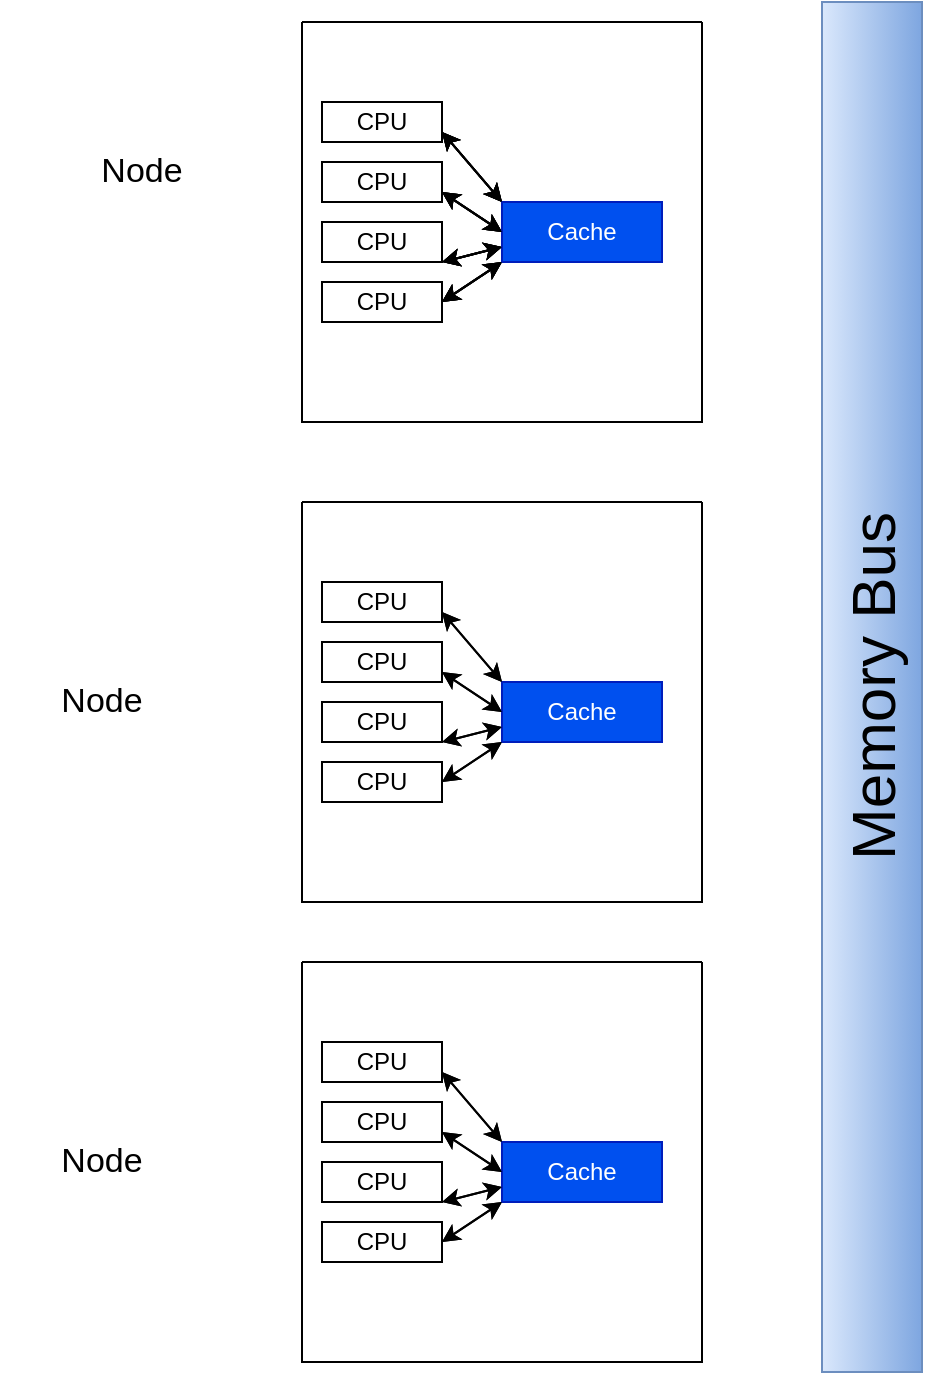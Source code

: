 <mxfile version="26.2.13">
  <diagram name="Page-1" id="OU3pMxXHmryjlKxWPQbT">
    <mxGraphModel dx="1724" dy="511" grid="1" gridSize="10" guides="1" tooltips="1" connect="1" arrows="1" fold="1" page="1" pageScale="1" pageWidth="850" pageHeight="1100" math="0" shadow="0">
      <root>
        <mxCell id="0" />
        <mxCell id="1" parent="0" />
        <mxCell id="AjegO7wUzvivlY7XIuKG-17" value="&lt;font style=&quot;font-size: 31px;&quot;&gt;Memory Bus&lt;/font&gt;" style="rounded=0;whiteSpace=wrap;html=1;rotation=-90;fillColor=#dae8fc;strokeColor=#6c8ebf;gradientColor=#7ea6e0;" vertex="1" parent="1">
          <mxGeometry x="52.5" y="367.5" width="685" height="50" as="geometry" />
        </mxCell>
        <mxCell id="AjegO7wUzvivlY7XIuKG-24" value="&lt;font style=&quot;font-size: 17px;&quot;&gt;Node&lt;/font&gt;" style="rounded=0;whiteSpace=wrap;html=1;strokeColor=#FFFFFF;" vertex="1" parent="1">
          <mxGeometry x="-20" y="105" width="100" height="60" as="geometry" />
        </mxCell>
        <mxCell id="AjegO7wUzvivlY7XIuKG-35" value="&lt;font style=&quot;font-size: 17px;&quot;&gt;Node&lt;/font&gt;" style="rounded=0;whiteSpace=wrap;html=1;strokeColor=#FFFFFF;" vertex="1" parent="1">
          <mxGeometry x="-20" y="105" width="100" height="60" as="geometry" />
        </mxCell>
        <mxCell id="AjegO7wUzvivlY7XIuKG-47" value="" style="swimlane;startSize=0;" vertex="1" parent="1">
          <mxGeometry x="110" y="60" width="200" height="200" as="geometry" />
        </mxCell>
        <mxCell id="AjegO7wUzvivlY7XIuKG-12" value="CPU" style="rounded=0;whiteSpace=wrap;html=1;" vertex="1" parent="AjegO7wUzvivlY7XIuKG-47">
          <mxGeometry x="10" y="40" width="60" height="20" as="geometry" />
        </mxCell>
        <mxCell id="AjegO7wUzvivlY7XIuKG-13" value="CPU" style="rounded=0;whiteSpace=wrap;html=1;" vertex="1" parent="AjegO7wUzvivlY7XIuKG-47">
          <mxGeometry x="10" y="70" width="60" height="20" as="geometry" />
        </mxCell>
        <mxCell id="AjegO7wUzvivlY7XIuKG-14" value="CPU" style="rounded=0;whiteSpace=wrap;html=1;" vertex="1" parent="AjegO7wUzvivlY7XIuKG-47">
          <mxGeometry x="10" y="100" width="60" height="20" as="geometry" />
        </mxCell>
        <mxCell id="AjegO7wUzvivlY7XIuKG-15" value="CPU" style="rounded=0;whiteSpace=wrap;html=1;" vertex="1" parent="AjegO7wUzvivlY7XIuKG-47">
          <mxGeometry x="10" y="130" width="60" height="20" as="geometry" />
        </mxCell>
        <mxCell id="AjegO7wUzvivlY7XIuKG-16" value="Cache" style="rounded=0;whiteSpace=wrap;html=1;fillColor=#0050ef;fontColor=#ffffff;strokeColor=#001DBC;" vertex="1" parent="AjegO7wUzvivlY7XIuKG-47">
          <mxGeometry x="100" y="90" width="80" height="30" as="geometry" />
        </mxCell>
        <mxCell id="AjegO7wUzvivlY7XIuKG-19" value="" style="endArrow=classic;startArrow=classic;html=1;rounded=0;exitX=0;exitY=0;exitDx=0;exitDy=0;entryX=1;entryY=0.75;entryDx=0;entryDy=0;" edge="1" parent="AjegO7wUzvivlY7XIuKG-47" source="AjegO7wUzvivlY7XIuKG-16" target="AjegO7wUzvivlY7XIuKG-12">
          <mxGeometry width="50" height="50" relative="1" as="geometry">
            <mxPoint x="440" y="140" as="sourcePoint" />
            <mxPoint x="530" y="100" as="targetPoint" />
            <Array as="points" />
          </mxGeometry>
        </mxCell>
        <mxCell id="AjegO7wUzvivlY7XIuKG-20" value="" style="endArrow=classic;startArrow=classic;html=1;rounded=0;entryX=1;entryY=0.5;entryDx=0;entryDy=0;exitX=0;exitY=1;exitDx=0;exitDy=0;" edge="1" parent="AjegO7wUzvivlY7XIuKG-47" source="AjegO7wUzvivlY7XIuKG-16" target="AjegO7wUzvivlY7XIuKG-15">
          <mxGeometry width="50" height="50" relative="1" as="geometry">
            <mxPoint x="100" y="80" as="sourcePoint" />
            <mxPoint x="70" y="55" as="targetPoint" />
            <Array as="points" />
          </mxGeometry>
        </mxCell>
        <mxCell id="AjegO7wUzvivlY7XIuKG-21" value="" style="endArrow=classic;startArrow=classic;html=1;rounded=0;exitX=0;exitY=0.5;exitDx=0;exitDy=0;entryX=1;entryY=0.75;entryDx=0;entryDy=0;" edge="1" parent="AjegO7wUzvivlY7XIuKG-47" source="AjegO7wUzvivlY7XIuKG-16" target="AjegO7wUzvivlY7XIuKG-13">
          <mxGeometry width="50" height="50" relative="1" as="geometry">
            <mxPoint x="110" y="90" as="sourcePoint" />
            <mxPoint x="80" y="65" as="targetPoint" />
            <Array as="points" />
          </mxGeometry>
        </mxCell>
        <mxCell id="AjegO7wUzvivlY7XIuKG-22" value="" style="endArrow=classic;startArrow=classic;html=1;rounded=0;exitX=0;exitY=0.75;exitDx=0;exitDy=0;entryX=1;entryY=1;entryDx=0;entryDy=0;" edge="1" parent="AjegO7wUzvivlY7XIuKG-47" source="AjegO7wUzvivlY7XIuKG-16" target="AjegO7wUzvivlY7XIuKG-14">
          <mxGeometry width="50" height="50" relative="1" as="geometry">
            <mxPoint x="120" y="100" as="sourcePoint" />
            <mxPoint x="90" y="75" as="targetPoint" />
            <Array as="points" />
          </mxGeometry>
        </mxCell>
        <mxCell id="AjegO7wUzvivlY7XIuKG-26" value="CPU" style="rounded=0;whiteSpace=wrap;html=1;" vertex="1" parent="AjegO7wUzvivlY7XIuKG-47">
          <mxGeometry x="10" y="40" width="60" height="20" as="geometry" />
        </mxCell>
        <mxCell id="AjegO7wUzvivlY7XIuKG-27" value="CPU" style="rounded=0;whiteSpace=wrap;html=1;" vertex="1" parent="AjegO7wUzvivlY7XIuKG-47">
          <mxGeometry x="10" y="70" width="60" height="20" as="geometry" />
        </mxCell>
        <mxCell id="AjegO7wUzvivlY7XIuKG-28" value="CPU" style="rounded=0;whiteSpace=wrap;html=1;" vertex="1" parent="AjegO7wUzvivlY7XIuKG-47">
          <mxGeometry x="10" y="100" width="60" height="20" as="geometry" />
        </mxCell>
        <mxCell id="AjegO7wUzvivlY7XIuKG-29" value="CPU" style="rounded=0;whiteSpace=wrap;html=1;" vertex="1" parent="AjegO7wUzvivlY7XIuKG-47">
          <mxGeometry x="10" y="130" width="60" height="20" as="geometry" />
        </mxCell>
        <mxCell id="AjegO7wUzvivlY7XIuKG-30" value="Cache" style="rounded=0;whiteSpace=wrap;html=1;fillColor=#0050ef;fontColor=#ffffff;strokeColor=#001DBC;" vertex="1" parent="AjegO7wUzvivlY7XIuKG-47">
          <mxGeometry x="100" y="90" width="80" height="30" as="geometry" />
        </mxCell>
        <mxCell id="AjegO7wUzvivlY7XIuKG-31" value="" style="endArrow=classic;startArrow=classic;html=1;rounded=0;exitX=0;exitY=0;exitDx=0;exitDy=0;entryX=1;entryY=0.75;entryDx=0;entryDy=0;" edge="1" parent="AjegO7wUzvivlY7XIuKG-47" source="AjegO7wUzvivlY7XIuKG-30" target="AjegO7wUzvivlY7XIuKG-26">
          <mxGeometry width="50" height="50" relative="1" as="geometry">
            <mxPoint x="440" y="140" as="sourcePoint" />
            <mxPoint x="530" y="100" as="targetPoint" />
            <Array as="points" />
          </mxGeometry>
        </mxCell>
        <mxCell id="AjegO7wUzvivlY7XIuKG-32" value="" style="endArrow=classic;startArrow=classic;html=1;rounded=0;entryX=1;entryY=0.5;entryDx=0;entryDy=0;exitX=0;exitY=1;exitDx=0;exitDy=0;" edge="1" parent="AjegO7wUzvivlY7XIuKG-47" source="AjegO7wUzvivlY7XIuKG-30" target="AjegO7wUzvivlY7XIuKG-29">
          <mxGeometry width="50" height="50" relative="1" as="geometry">
            <mxPoint x="100" y="80" as="sourcePoint" />
            <mxPoint x="70" y="55" as="targetPoint" />
            <Array as="points" />
          </mxGeometry>
        </mxCell>
        <mxCell id="AjegO7wUzvivlY7XIuKG-33" value="" style="endArrow=classic;startArrow=classic;html=1;rounded=0;exitX=0;exitY=0.5;exitDx=0;exitDy=0;entryX=1;entryY=0.75;entryDx=0;entryDy=0;" edge="1" parent="AjegO7wUzvivlY7XIuKG-47" source="AjegO7wUzvivlY7XIuKG-30" target="AjegO7wUzvivlY7XIuKG-27">
          <mxGeometry width="50" height="50" relative="1" as="geometry">
            <mxPoint x="110" y="90" as="sourcePoint" />
            <mxPoint x="80" y="65" as="targetPoint" />
            <Array as="points" />
          </mxGeometry>
        </mxCell>
        <mxCell id="AjegO7wUzvivlY7XIuKG-34" value="" style="endArrow=classic;startArrow=classic;html=1;rounded=0;exitX=0;exitY=0.75;exitDx=0;exitDy=0;entryX=1;entryY=1;entryDx=0;entryDy=0;" edge="1" parent="AjegO7wUzvivlY7XIuKG-47" source="AjegO7wUzvivlY7XIuKG-30" target="AjegO7wUzvivlY7XIuKG-28">
          <mxGeometry width="50" height="50" relative="1" as="geometry">
            <mxPoint x="120" y="100" as="sourcePoint" />
            <mxPoint x="90" y="75" as="targetPoint" />
            <Array as="points" />
          </mxGeometry>
        </mxCell>
        <mxCell id="AjegO7wUzvivlY7XIuKG-49" value="" style="swimlane;startSize=0;" vertex="1" parent="1">
          <mxGeometry x="110" y="60" width="200" height="200" as="geometry" />
        </mxCell>
        <mxCell id="AjegO7wUzvivlY7XIuKG-50" value="CPU" style="rounded=0;whiteSpace=wrap;html=1;" vertex="1" parent="AjegO7wUzvivlY7XIuKG-49">
          <mxGeometry x="10" y="40" width="60" height="20" as="geometry" />
        </mxCell>
        <mxCell id="AjegO7wUzvivlY7XIuKG-51" value="CPU" style="rounded=0;whiteSpace=wrap;html=1;" vertex="1" parent="AjegO7wUzvivlY7XIuKG-49">
          <mxGeometry x="10" y="70" width="60" height="20" as="geometry" />
        </mxCell>
        <mxCell id="AjegO7wUzvivlY7XIuKG-52" value="CPU" style="rounded=0;whiteSpace=wrap;html=1;" vertex="1" parent="AjegO7wUzvivlY7XIuKG-49">
          <mxGeometry x="10" y="100" width="60" height="20" as="geometry" />
        </mxCell>
        <mxCell id="AjegO7wUzvivlY7XIuKG-53" value="CPU" style="rounded=0;whiteSpace=wrap;html=1;" vertex="1" parent="AjegO7wUzvivlY7XIuKG-49">
          <mxGeometry x="10" y="130" width="60" height="20" as="geometry" />
        </mxCell>
        <mxCell id="AjegO7wUzvivlY7XIuKG-54" value="Cache" style="rounded=0;whiteSpace=wrap;html=1;fillColor=#0050ef;fontColor=#ffffff;strokeColor=#001DBC;" vertex="1" parent="AjegO7wUzvivlY7XIuKG-49">
          <mxGeometry x="100" y="90" width="80" height="30" as="geometry" />
        </mxCell>
        <mxCell id="AjegO7wUzvivlY7XIuKG-55" value="" style="endArrow=classic;startArrow=classic;html=1;rounded=0;exitX=0;exitY=0;exitDx=0;exitDy=0;entryX=1;entryY=0.75;entryDx=0;entryDy=0;" edge="1" parent="AjegO7wUzvivlY7XIuKG-49" source="AjegO7wUzvivlY7XIuKG-54" target="AjegO7wUzvivlY7XIuKG-50">
          <mxGeometry width="50" height="50" relative="1" as="geometry">
            <mxPoint x="440" y="140" as="sourcePoint" />
            <mxPoint x="530" y="100" as="targetPoint" />
            <Array as="points" />
          </mxGeometry>
        </mxCell>
        <mxCell id="AjegO7wUzvivlY7XIuKG-56" value="" style="endArrow=classic;startArrow=classic;html=1;rounded=0;entryX=1;entryY=0.5;entryDx=0;entryDy=0;exitX=0;exitY=1;exitDx=0;exitDy=0;" edge="1" parent="AjegO7wUzvivlY7XIuKG-49" source="AjegO7wUzvivlY7XIuKG-54" target="AjegO7wUzvivlY7XIuKG-53">
          <mxGeometry width="50" height="50" relative="1" as="geometry">
            <mxPoint x="100" y="80" as="sourcePoint" />
            <mxPoint x="70" y="55" as="targetPoint" />
            <Array as="points" />
          </mxGeometry>
        </mxCell>
        <mxCell id="AjegO7wUzvivlY7XIuKG-57" value="" style="endArrow=classic;startArrow=classic;html=1;rounded=0;exitX=0;exitY=0.5;exitDx=0;exitDy=0;entryX=1;entryY=0.75;entryDx=0;entryDy=0;" edge="1" parent="AjegO7wUzvivlY7XIuKG-49" source="AjegO7wUzvivlY7XIuKG-54" target="AjegO7wUzvivlY7XIuKG-51">
          <mxGeometry width="50" height="50" relative="1" as="geometry">
            <mxPoint x="110" y="90" as="sourcePoint" />
            <mxPoint x="80" y="65" as="targetPoint" />
            <Array as="points" />
          </mxGeometry>
        </mxCell>
        <mxCell id="AjegO7wUzvivlY7XIuKG-58" value="" style="endArrow=classic;startArrow=classic;html=1;rounded=0;exitX=0;exitY=0.75;exitDx=0;exitDy=0;entryX=1;entryY=1;entryDx=0;entryDy=0;" edge="1" parent="AjegO7wUzvivlY7XIuKG-49" source="AjegO7wUzvivlY7XIuKG-54" target="AjegO7wUzvivlY7XIuKG-52">
          <mxGeometry width="50" height="50" relative="1" as="geometry">
            <mxPoint x="120" y="100" as="sourcePoint" />
            <mxPoint x="90" y="75" as="targetPoint" />
            <Array as="points" />
          </mxGeometry>
        </mxCell>
        <mxCell id="AjegO7wUzvivlY7XIuKG-59" value="CPU" style="rounded=0;whiteSpace=wrap;html=1;" vertex="1" parent="AjegO7wUzvivlY7XIuKG-49">
          <mxGeometry x="10" y="40" width="60" height="20" as="geometry" />
        </mxCell>
        <mxCell id="AjegO7wUzvivlY7XIuKG-60" value="CPU" style="rounded=0;whiteSpace=wrap;html=1;" vertex="1" parent="AjegO7wUzvivlY7XIuKG-49">
          <mxGeometry x="10" y="70" width="60" height="20" as="geometry" />
        </mxCell>
        <mxCell id="AjegO7wUzvivlY7XIuKG-61" value="CPU" style="rounded=0;whiteSpace=wrap;html=1;" vertex="1" parent="AjegO7wUzvivlY7XIuKG-49">
          <mxGeometry x="10" y="100" width="60" height="20" as="geometry" />
        </mxCell>
        <mxCell id="AjegO7wUzvivlY7XIuKG-62" value="CPU" style="rounded=0;whiteSpace=wrap;html=1;" vertex="1" parent="AjegO7wUzvivlY7XIuKG-49">
          <mxGeometry x="10" y="130" width="60" height="20" as="geometry" />
        </mxCell>
        <mxCell id="AjegO7wUzvivlY7XIuKG-63" value="Cache" style="rounded=0;whiteSpace=wrap;html=1;fillColor=#0050ef;fontColor=#ffffff;strokeColor=#001DBC;" vertex="1" parent="AjegO7wUzvivlY7XIuKG-49">
          <mxGeometry x="100" y="90" width="80" height="30" as="geometry" />
        </mxCell>
        <mxCell id="AjegO7wUzvivlY7XIuKG-64" value="" style="endArrow=classic;startArrow=classic;html=1;rounded=0;exitX=0;exitY=0;exitDx=0;exitDy=0;entryX=1;entryY=0.75;entryDx=0;entryDy=0;" edge="1" parent="AjegO7wUzvivlY7XIuKG-49" source="AjegO7wUzvivlY7XIuKG-63" target="AjegO7wUzvivlY7XIuKG-59">
          <mxGeometry width="50" height="50" relative="1" as="geometry">
            <mxPoint x="440" y="140" as="sourcePoint" />
            <mxPoint x="530" y="100" as="targetPoint" />
            <Array as="points" />
          </mxGeometry>
        </mxCell>
        <mxCell id="AjegO7wUzvivlY7XIuKG-65" value="" style="endArrow=classic;startArrow=classic;html=1;rounded=0;entryX=1;entryY=0.5;entryDx=0;entryDy=0;exitX=0;exitY=1;exitDx=0;exitDy=0;" edge="1" parent="AjegO7wUzvivlY7XIuKG-49" source="AjegO7wUzvivlY7XIuKG-63" target="AjegO7wUzvivlY7XIuKG-62">
          <mxGeometry width="50" height="50" relative="1" as="geometry">
            <mxPoint x="100" y="80" as="sourcePoint" />
            <mxPoint x="70" y="55" as="targetPoint" />
            <Array as="points" />
          </mxGeometry>
        </mxCell>
        <mxCell id="AjegO7wUzvivlY7XIuKG-66" value="" style="endArrow=classic;startArrow=classic;html=1;rounded=0;exitX=0;exitY=0.5;exitDx=0;exitDy=0;entryX=1;entryY=0.75;entryDx=0;entryDy=0;" edge="1" parent="AjegO7wUzvivlY7XIuKG-49" source="AjegO7wUzvivlY7XIuKG-63" target="AjegO7wUzvivlY7XIuKG-60">
          <mxGeometry width="50" height="50" relative="1" as="geometry">
            <mxPoint x="110" y="90" as="sourcePoint" />
            <mxPoint x="80" y="65" as="targetPoint" />
            <Array as="points" />
          </mxGeometry>
        </mxCell>
        <mxCell id="AjegO7wUzvivlY7XIuKG-67" value="" style="endArrow=classic;startArrow=classic;html=1;rounded=0;exitX=0;exitY=0.75;exitDx=0;exitDy=0;entryX=1;entryY=1;entryDx=0;entryDy=0;" edge="1" parent="AjegO7wUzvivlY7XIuKG-49" source="AjegO7wUzvivlY7XIuKG-63" target="AjegO7wUzvivlY7XIuKG-61">
          <mxGeometry width="50" height="50" relative="1" as="geometry">
            <mxPoint x="120" y="100" as="sourcePoint" />
            <mxPoint x="90" y="75" as="targetPoint" />
            <Array as="points" />
          </mxGeometry>
        </mxCell>
        <mxCell id="AjegO7wUzvivlY7XIuKG-68" value="" style="swimlane;startSize=0;" vertex="1" parent="1">
          <mxGeometry x="110" y="300" width="200" height="200" as="geometry" />
        </mxCell>
        <mxCell id="AjegO7wUzvivlY7XIuKG-69" value="CPU" style="rounded=0;whiteSpace=wrap;html=1;" vertex="1" parent="AjegO7wUzvivlY7XIuKG-68">
          <mxGeometry x="10" y="40" width="60" height="20" as="geometry" />
        </mxCell>
        <mxCell id="AjegO7wUzvivlY7XIuKG-70" value="CPU" style="rounded=0;whiteSpace=wrap;html=1;" vertex="1" parent="AjegO7wUzvivlY7XIuKG-68">
          <mxGeometry x="10" y="70" width="60" height="20" as="geometry" />
        </mxCell>
        <mxCell id="AjegO7wUzvivlY7XIuKG-71" value="CPU" style="rounded=0;whiteSpace=wrap;html=1;" vertex="1" parent="AjegO7wUzvivlY7XIuKG-68">
          <mxGeometry x="10" y="100" width="60" height="20" as="geometry" />
        </mxCell>
        <mxCell id="AjegO7wUzvivlY7XIuKG-72" value="CPU" style="rounded=0;whiteSpace=wrap;html=1;" vertex="1" parent="AjegO7wUzvivlY7XIuKG-68">
          <mxGeometry x="10" y="130" width="60" height="20" as="geometry" />
        </mxCell>
        <mxCell id="AjegO7wUzvivlY7XIuKG-73" value="Cache" style="rounded=0;whiteSpace=wrap;html=1;fillColor=#0050ef;fontColor=#ffffff;strokeColor=#001DBC;" vertex="1" parent="AjegO7wUzvivlY7XIuKG-68">
          <mxGeometry x="100" y="90" width="80" height="30" as="geometry" />
        </mxCell>
        <mxCell id="AjegO7wUzvivlY7XIuKG-74" value="" style="endArrow=classic;startArrow=classic;html=1;rounded=0;exitX=0;exitY=0;exitDx=0;exitDy=0;entryX=1;entryY=0.75;entryDx=0;entryDy=0;" edge="1" parent="AjegO7wUzvivlY7XIuKG-68" source="AjegO7wUzvivlY7XIuKG-73" target="AjegO7wUzvivlY7XIuKG-69">
          <mxGeometry width="50" height="50" relative="1" as="geometry">
            <mxPoint x="440" y="140" as="sourcePoint" />
            <mxPoint x="530" y="100" as="targetPoint" />
            <Array as="points" />
          </mxGeometry>
        </mxCell>
        <mxCell id="AjegO7wUzvivlY7XIuKG-75" value="" style="endArrow=classic;startArrow=classic;html=1;rounded=0;entryX=1;entryY=0.5;entryDx=0;entryDy=0;exitX=0;exitY=1;exitDx=0;exitDy=0;" edge="1" parent="AjegO7wUzvivlY7XIuKG-68" source="AjegO7wUzvivlY7XIuKG-73" target="AjegO7wUzvivlY7XIuKG-72">
          <mxGeometry width="50" height="50" relative="1" as="geometry">
            <mxPoint x="100" y="80" as="sourcePoint" />
            <mxPoint x="70" y="55" as="targetPoint" />
            <Array as="points" />
          </mxGeometry>
        </mxCell>
        <mxCell id="AjegO7wUzvivlY7XIuKG-76" value="" style="endArrow=classic;startArrow=classic;html=1;rounded=0;exitX=0;exitY=0.5;exitDx=0;exitDy=0;entryX=1;entryY=0.75;entryDx=0;entryDy=0;" edge="1" parent="AjegO7wUzvivlY7XIuKG-68" source="AjegO7wUzvivlY7XIuKG-73" target="AjegO7wUzvivlY7XIuKG-70">
          <mxGeometry width="50" height="50" relative="1" as="geometry">
            <mxPoint x="110" y="90" as="sourcePoint" />
            <mxPoint x="80" y="65" as="targetPoint" />
            <Array as="points" />
          </mxGeometry>
        </mxCell>
        <mxCell id="AjegO7wUzvivlY7XIuKG-77" value="" style="endArrow=classic;startArrow=classic;html=1;rounded=0;exitX=0;exitY=0.75;exitDx=0;exitDy=0;entryX=1;entryY=1;entryDx=0;entryDy=0;" edge="1" parent="AjegO7wUzvivlY7XIuKG-68" source="AjegO7wUzvivlY7XIuKG-73" target="AjegO7wUzvivlY7XIuKG-71">
          <mxGeometry width="50" height="50" relative="1" as="geometry">
            <mxPoint x="120" y="100" as="sourcePoint" />
            <mxPoint x="90" y="75" as="targetPoint" />
            <Array as="points" />
          </mxGeometry>
        </mxCell>
        <mxCell id="AjegO7wUzvivlY7XIuKG-78" value="CPU" style="rounded=0;whiteSpace=wrap;html=1;" vertex="1" parent="AjegO7wUzvivlY7XIuKG-68">
          <mxGeometry x="10" y="40" width="60" height="20" as="geometry" />
        </mxCell>
        <mxCell id="AjegO7wUzvivlY7XIuKG-79" value="CPU" style="rounded=0;whiteSpace=wrap;html=1;" vertex="1" parent="AjegO7wUzvivlY7XIuKG-68">
          <mxGeometry x="10" y="70" width="60" height="20" as="geometry" />
        </mxCell>
        <mxCell id="AjegO7wUzvivlY7XIuKG-80" value="CPU" style="rounded=0;whiteSpace=wrap;html=1;" vertex="1" parent="AjegO7wUzvivlY7XIuKG-68">
          <mxGeometry x="10" y="100" width="60" height="20" as="geometry" />
        </mxCell>
        <mxCell id="AjegO7wUzvivlY7XIuKG-81" value="CPU" style="rounded=0;whiteSpace=wrap;html=1;" vertex="1" parent="AjegO7wUzvivlY7XIuKG-68">
          <mxGeometry x="10" y="130" width="60" height="20" as="geometry" />
        </mxCell>
        <mxCell id="AjegO7wUzvivlY7XIuKG-82" value="Cache" style="rounded=0;whiteSpace=wrap;html=1;fillColor=#0050ef;fontColor=#ffffff;strokeColor=#001DBC;" vertex="1" parent="AjegO7wUzvivlY7XIuKG-68">
          <mxGeometry x="100" y="90" width="80" height="30" as="geometry" />
        </mxCell>
        <mxCell id="AjegO7wUzvivlY7XIuKG-83" value="" style="endArrow=classic;startArrow=classic;html=1;rounded=0;exitX=0;exitY=0;exitDx=0;exitDy=0;entryX=1;entryY=0.75;entryDx=0;entryDy=0;" edge="1" parent="AjegO7wUzvivlY7XIuKG-68" source="AjegO7wUzvivlY7XIuKG-82" target="AjegO7wUzvivlY7XIuKG-78">
          <mxGeometry width="50" height="50" relative="1" as="geometry">
            <mxPoint x="440" y="140" as="sourcePoint" />
            <mxPoint x="530" y="100" as="targetPoint" />
            <Array as="points" />
          </mxGeometry>
        </mxCell>
        <mxCell id="AjegO7wUzvivlY7XIuKG-84" value="" style="endArrow=classic;startArrow=classic;html=1;rounded=0;entryX=1;entryY=0.5;entryDx=0;entryDy=0;exitX=0;exitY=1;exitDx=0;exitDy=0;" edge="1" parent="AjegO7wUzvivlY7XIuKG-68" source="AjegO7wUzvivlY7XIuKG-82" target="AjegO7wUzvivlY7XIuKG-81">
          <mxGeometry width="50" height="50" relative="1" as="geometry">
            <mxPoint x="100" y="80" as="sourcePoint" />
            <mxPoint x="70" y="55" as="targetPoint" />
            <Array as="points" />
          </mxGeometry>
        </mxCell>
        <mxCell id="AjegO7wUzvivlY7XIuKG-85" value="" style="endArrow=classic;startArrow=classic;html=1;rounded=0;exitX=0;exitY=0.5;exitDx=0;exitDy=0;entryX=1;entryY=0.75;entryDx=0;entryDy=0;" edge="1" parent="AjegO7wUzvivlY7XIuKG-68" source="AjegO7wUzvivlY7XIuKG-82" target="AjegO7wUzvivlY7XIuKG-79">
          <mxGeometry width="50" height="50" relative="1" as="geometry">
            <mxPoint x="110" y="90" as="sourcePoint" />
            <mxPoint x="80" y="65" as="targetPoint" />
            <Array as="points" />
          </mxGeometry>
        </mxCell>
        <mxCell id="AjegO7wUzvivlY7XIuKG-86" value="" style="endArrow=classic;startArrow=classic;html=1;rounded=0;exitX=0;exitY=0.75;exitDx=0;exitDy=0;entryX=1;entryY=1;entryDx=0;entryDy=0;" edge="1" parent="AjegO7wUzvivlY7XIuKG-68" source="AjegO7wUzvivlY7XIuKG-82" target="AjegO7wUzvivlY7XIuKG-80">
          <mxGeometry width="50" height="50" relative="1" as="geometry">
            <mxPoint x="120" y="100" as="sourcePoint" />
            <mxPoint x="90" y="75" as="targetPoint" />
            <Array as="points" />
          </mxGeometry>
        </mxCell>
        <mxCell id="AjegO7wUzvivlY7XIuKG-87" value="" style="swimlane;startSize=0;" vertex="1" parent="1">
          <mxGeometry x="110" y="530" width="200" height="200" as="geometry" />
        </mxCell>
        <mxCell id="AjegO7wUzvivlY7XIuKG-88" value="CPU" style="rounded=0;whiteSpace=wrap;html=1;" vertex="1" parent="AjegO7wUzvivlY7XIuKG-87">
          <mxGeometry x="10" y="40" width="60" height="20" as="geometry" />
        </mxCell>
        <mxCell id="AjegO7wUzvivlY7XIuKG-89" value="CPU" style="rounded=0;whiteSpace=wrap;html=1;" vertex="1" parent="AjegO7wUzvivlY7XIuKG-87">
          <mxGeometry x="10" y="70" width="60" height="20" as="geometry" />
        </mxCell>
        <mxCell id="AjegO7wUzvivlY7XIuKG-90" value="CPU" style="rounded=0;whiteSpace=wrap;html=1;" vertex="1" parent="AjegO7wUzvivlY7XIuKG-87">
          <mxGeometry x="10" y="100" width="60" height="20" as="geometry" />
        </mxCell>
        <mxCell id="AjegO7wUzvivlY7XIuKG-91" value="CPU" style="rounded=0;whiteSpace=wrap;html=1;" vertex="1" parent="AjegO7wUzvivlY7XIuKG-87">
          <mxGeometry x="10" y="130" width="60" height="20" as="geometry" />
        </mxCell>
        <mxCell id="AjegO7wUzvivlY7XIuKG-92" value="Cache" style="rounded=0;whiteSpace=wrap;html=1;fillColor=#0050ef;fontColor=#ffffff;strokeColor=#001DBC;" vertex="1" parent="AjegO7wUzvivlY7XIuKG-87">
          <mxGeometry x="100" y="90" width="80" height="30" as="geometry" />
        </mxCell>
        <mxCell id="AjegO7wUzvivlY7XIuKG-93" value="" style="endArrow=classic;startArrow=classic;html=1;rounded=0;exitX=0;exitY=0;exitDx=0;exitDy=0;entryX=1;entryY=0.75;entryDx=0;entryDy=0;" edge="1" parent="AjegO7wUzvivlY7XIuKG-87" source="AjegO7wUzvivlY7XIuKG-92" target="AjegO7wUzvivlY7XIuKG-88">
          <mxGeometry width="50" height="50" relative="1" as="geometry">
            <mxPoint x="440" y="140" as="sourcePoint" />
            <mxPoint x="530" y="100" as="targetPoint" />
            <Array as="points" />
          </mxGeometry>
        </mxCell>
        <mxCell id="AjegO7wUzvivlY7XIuKG-94" value="" style="endArrow=classic;startArrow=classic;html=1;rounded=0;entryX=1;entryY=0.5;entryDx=0;entryDy=0;exitX=0;exitY=1;exitDx=0;exitDy=0;" edge="1" parent="AjegO7wUzvivlY7XIuKG-87" source="AjegO7wUzvivlY7XIuKG-92" target="AjegO7wUzvivlY7XIuKG-91">
          <mxGeometry width="50" height="50" relative="1" as="geometry">
            <mxPoint x="100" y="80" as="sourcePoint" />
            <mxPoint x="70" y="55" as="targetPoint" />
            <Array as="points" />
          </mxGeometry>
        </mxCell>
        <mxCell id="AjegO7wUzvivlY7XIuKG-95" value="" style="endArrow=classic;startArrow=classic;html=1;rounded=0;exitX=0;exitY=0.5;exitDx=0;exitDy=0;entryX=1;entryY=0.75;entryDx=0;entryDy=0;" edge="1" parent="AjegO7wUzvivlY7XIuKG-87" source="AjegO7wUzvivlY7XIuKG-92" target="AjegO7wUzvivlY7XIuKG-89">
          <mxGeometry width="50" height="50" relative="1" as="geometry">
            <mxPoint x="110" y="90" as="sourcePoint" />
            <mxPoint x="80" y="65" as="targetPoint" />
            <Array as="points" />
          </mxGeometry>
        </mxCell>
        <mxCell id="AjegO7wUzvivlY7XIuKG-96" value="" style="endArrow=classic;startArrow=classic;html=1;rounded=0;exitX=0;exitY=0.75;exitDx=0;exitDy=0;entryX=1;entryY=1;entryDx=0;entryDy=0;" edge="1" parent="AjegO7wUzvivlY7XIuKG-87" source="AjegO7wUzvivlY7XIuKG-92" target="AjegO7wUzvivlY7XIuKG-90">
          <mxGeometry width="50" height="50" relative="1" as="geometry">
            <mxPoint x="120" y="100" as="sourcePoint" />
            <mxPoint x="90" y="75" as="targetPoint" />
            <Array as="points" />
          </mxGeometry>
        </mxCell>
        <mxCell id="AjegO7wUzvivlY7XIuKG-97" value="CPU" style="rounded=0;whiteSpace=wrap;html=1;" vertex="1" parent="AjegO7wUzvivlY7XIuKG-87">
          <mxGeometry x="10" y="40" width="60" height="20" as="geometry" />
        </mxCell>
        <mxCell id="AjegO7wUzvivlY7XIuKG-98" value="CPU" style="rounded=0;whiteSpace=wrap;html=1;" vertex="1" parent="AjegO7wUzvivlY7XIuKG-87">
          <mxGeometry x="10" y="70" width="60" height="20" as="geometry" />
        </mxCell>
        <mxCell id="AjegO7wUzvivlY7XIuKG-99" value="CPU" style="rounded=0;whiteSpace=wrap;html=1;" vertex="1" parent="AjegO7wUzvivlY7XIuKG-87">
          <mxGeometry x="10" y="100" width="60" height="20" as="geometry" />
        </mxCell>
        <mxCell id="AjegO7wUzvivlY7XIuKG-100" value="CPU" style="rounded=0;whiteSpace=wrap;html=1;" vertex="1" parent="AjegO7wUzvivlY7XIuKG-87">
          <mxGeometry x="10" y="130" width="60" height="20" as="geometry" />
        </mxCell>
        <mxCell id="AjegO7wUzvivlY7XIuKG-101" value="Cache" style="rounded=0;whiteSpace=wrap;html=1;fillColor=#0050ef;fontColor=#ffffff;strokeColor=#001DBC;" vertex="1" parent="AjegO7wUzvivlY7XIuKG-87">
          <mxGeometry x="100" y="90" width="80" height="30" as="geometry" />
        </mxCell>
        <mxCell id="AjegO7wUzvivlY7XIuKG-102" value="" style="endArrow=classic;startArrow=classic;html=1;rounded=0;exitX=0;exitY=0;exitDx=0;exitDy=0;entryX=1;entryY=0.75;entryDx=0;entryDy=0;" edge="1" parent="AjegO7wUzvivlY7XIuKG-87" source="AjegO7wUzvivlY7XIuKG-101" target="AjegO7wUzvivlY7XIuKG-97">
          <mxGeometry width="50" height="50" relative="1" as="geometry">
            <mxPoint x="440" y="140" as="sourcePoint" />
            <mxPoint x="530" y="100" as="targetPoint" />
            <Array as="points" />
          </mxGeometry>
        </mxCell>
        <mxCell id="AjegO7wUzvivlY7XIuKG-103" value="" style="endArrow=classic;startArrow=classic;html=1;rounded=0;entryX=1;entryY=0.5;entryDx=0;entryDy=0;exitX=0;exitY=1;exitDx=0;exitDy=0;" edge="1" parent="AjegO7wUzvivlY7XIuKG-87" source="AjegO7wUzvivlY7XIuKG-101" target="AjegO7wUzvivlY7XIuKG-100">
          <mxGeometry width="50" height="50" relative="1" as="geometry">
            <mxPoint x="100" y="80" as="sourcePoint" />
            <mxPoint x="70" y="55" as="targetPoint" />
            <Array as="points" />
          </mxGeometry>
        </mxCell>
        <mxCell id="AjegO7wUzvivlY7XIuKG-104" value="" style="endArrow=classic;startArrow=classic;html=1;rounded=0;exitX=0;exitY=0.5;exitDx=0;exitDy=0;entryX=1;entryY=0.75;entryDx=0;entryDy=0;" edge="1" parent="AjegO7wUzvivlY7XIuKG-87" source="AjegO7wUzvivlY7XIuKG-101" target="AjegO7wUzvivlY7XIuKG-98">
          <mxGeometry width="50" height="50" relative="1" as="geometry">
            <mxPoint x="110" y="90" as="sourcePoint" />
            <mxPoint x="80" y="65" as="targetPoint" />
            <Array as="points" />
          </mxGeometry>
        </mxCell>
        <mxCell id="AjegO7wUzvivlY7XIuKG-105" value="" style="endArrow=classic;startArrow=classic;html=1;rounded=0;exitX=0;exitY=0.75;exitDx=0;exitDy=0;entryX=1;entryY=1;entryDx=0;entryDy=0;" edge="1" parent="AjegO7wUzvivlY7XIuKG-87" source="AjegO7wUzvivlY7XIuKG-101" target="AjegO7wUzvivlY7XIuKG-99">
          <mxGeometry width="50" height="50" relative="1" as="geometry">
            <mxPoint x="120" y="100" as="sourcePoint" />
            <mxPoint x="90" y="75" as="targetPoint" />
            <Array as="points" />
          </mxGeometry>
        </mxCell>
        <mxCell id="AjegO7wUzvivlY7XIuKG-106" value="&lt;font style=&quot;font-size: 17px;&quot;&gt;Node&lt;/font&gt;" style="rounded=0;whiteSpace=wrap;html=1;strokeColor=#FFFFFF;" vertex="1" parent="1">
          <mxGeometry x="-20" y="105" width="100" height="60" as="geometry" />
        </mxCell>
        <mxCell id="AjegO7wUzvivlY7XIuKG-107" value="&lt;font style=&quot;font-size: 17px;&quot;&gt;Node&lt;/font&gt;" style="rounded=0;whiteSpace=wrap;html=1;strokeColor=#FFFFFF;" vertex="1" parent="1">
          <mxGeometry x="-20" y="105" width="100" height="60" as="geometry" />
        </mxCell>
        <mxCell id="AjegO7wUzvivlY7XIuKG-108" value="&lt;font style=&quot;font-size: 17px;&quot;&gt;Node&lt;/font&gt;" style="rounded=0;whiteSpace=wrap;html=1;strokeColor=#FFFFFF;" vertex="1" parent="1">
          <mxGeometry x="-40" y="370" width="100" height="60" as="geometry" />
        </mxCell>
        <mxCell id="AjegO7wUzvivlY7XIuKG-109" value="&lt;font style=&quot;font-size: 17px;&quot;&gt;Node&lt;/font&gt;" style="rounded=0;whiteSpace=wrap;html=1;strokeColor=#FFFFFF;" vertex="1" parent="1">
          <mxGeometry x="-40" y="370" width="100" height="60" as="geometry" />
        </mxCell>
        <mxCell id="AjegO7wUzvivlY7XIuKG-110" value="&lt;font style=&quot;font-size: 17px;&quot;&gt;Node&lt;/font&gt;" style="rounded=0;whiteSpace=wrap;html=1;strokeColor=#FFFFFF;" vertex="1" parent="1">
          <mxGeometry x="-40" y="600" width="100" height="60" as="geometry" />
        </mxCell>
        <mxCell id="AjegO7wUzvivlY7XIuKG-111" value="&lt;font style=&quot;font-size: 17px;&quot;&gt;Node&lt;/font&gt;" style="rounded=0;whiteSpace=wrap;html=1;strokeColor=#FFFFFF;" vertex="1" parent="1">
          <mxGeometry x="-40" y="600" width="100" height="60" as="geometry" />
        </mxCell>
      </root>
    </mxGraphModel>
  </diagram>
</mxfile>
